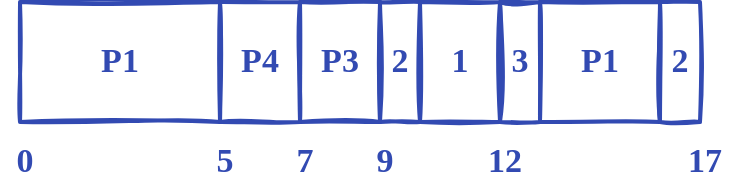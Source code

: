 <mxfile version="21.7.1" type="google">
  <diagram id="akEowiJKr_ScigKzrRVM" name="Page-1">
    <mxGraphModel grid="1" page="1" gridSize="10" guides="1" tooltips="1" connect="1" arrows="1" fold="1" pageScale="1" pageWidth="689" pageHeight="517" math="0" shadow="0">
      <root>
        <mxCell id="0" />
        <mxCell id="1" parent="0" />
        <mxCell id="3ubav-3QtQVOgUFK6tZU-1" value="P3" style="rounded=0;shadow=0;sketch=1;strokeWidth=2;fillColor=none;fontFamily=Ink Free;fontSize=17;spacing=20;fontStyle=1;strokeColor=#324AB2;fontColor=#324AB2;spacingBottom=5;" vertex="1" parent="1">
          <mxGeometry x="940" y="720" width="40" height="60" as="geometry" />
        </mxCell>
        <mxCell id="3ubav-3QtQVOgUFK6tZU-5" value="0" style="text;fillColor=none;align=center;verticalAlign=middle;rounded=0;shadow=0;sketch=1;fontFamily=Ink Free;fontSize=17;fontStyle=1;spacingRight=0;fontColor=#324AB2;spacingBottom=5;" vertex="1" parent="1">
          <mxGeometry x="790" y="790" width="25" height="20" as="geometry" />
        </mxCell>
        <mxCell id="scdj7e0GVl0dFcuVDUeb-1" value="P1" style="rounded=0;shadow=0;sketch=1;strokeWidth=2;fillColor=none;fontFamily=Ink Free;fontSize=17;spacing=20;fontStyle=1;strokeColor=#324AB2;fontColor=#324AB2;spacingBottom=5;" vertex="1" parent="1">
          <mxGeometry x="800" y="720" width="100" height="60" as="geometry" />
        </mxCell>
        <mxCell id="scdj7e0GVl0dFcuVDUeb-2" value="P1" style="rounded=0;shadow=0;sketch=1;strokeWidth=2;fillColor=none;fontFamily=Ink Free;fontSize=17;spacing=20;fontStyle=1;strokeColor=#324AB2;fontColor=#324AB2;spacingBottom=5;" vertex="1" parent="1">
          <mxGeometry x="1060" y="720" width="60" height="60" as="geometry" />
        </mxCell>
        <mxCell id="scdj7e0GVl0dFcuVDUeb-3" value="2" style="rounded=0;shadow=0;sketch=1;strokeWidth=2;fillColor=none;fontFamily=Ink Free;fontSize=17;spacing=20;fontStyle=1;strokeColor=#324AB2;fontColor=#324AB2;spacingBottom=5;" vertex="1" parent="1">
          <mxGeometry x="980" y="720" width="20" height="60" as="geometry" />
        </mxCell>
        <mxCell id="scdj7e0GVl0dFcuVDUeb-5" value="5" style="text;fillColor=none;align=center;verticalAlign=middle;rounded=0;shadow=0;sketch=1;fontFamily=Ink Free;fontSize=17;fontStyle=1;spacingRight=0;fontColor=#324AB2;spacingBottom=5;" vertex="1" parent="1">
          <mxGeometry x="890" y="790" width="25" height="20" as="geometry" />
        </mxCell>
        <mxCell id="scdj7e0GVl0dFcuVDUeb-6" value="9" style="text;fillColor=none;align=center;verticalAlign=middle;rounded=0;shadow=0;sketch=1;fontFamily=Ink Free;fontSize=17;fontStyle=1;spacingRight=0;fontColor=#324AB2;spacingBottom=5;" vertex="1" parent="1">
          <mxGeometry x="970" y="790" width="25" height="20" as="geometry" />
        </mxCell>
        <mxCell id="scdj7e0GVl0dFcuVDUeb-9" value="17" style="text;fillColor=none;align=center;verticalAlign=middle;rounded=0;shadow=0;sketch=1;fontFamily=Ink Free;fontSize=17;fontStyle=1;spacingRight=0;fontColor=#324AB2;spacingBottom=5;" vertex="1" parent="1">
          <mxGeometry x="1130" y="790" width="25" height="20" as="geometry" />
        </mxCell>
        <mxCell id="scdj7e0GVl0dFcuVDUeb-12" value="1" style="rounded=0;shadow=0;sketch=1;strokeWidth=2;fillColor=none;fontFamily=Ink Free;fontSize=17;spacing=20;fontStyle=1;strokeColor=#324AB2;fontColor=#324AB2;spacingBottom=5;" vertex="1" parent="1">
          <mxGeometry x="1000" y="720" width="40" height="60" as="geometry" />
        </mxCell>
        <mxCell id="scdj7e0GVl0dFcuVDUeb-13" value="P4" style="rounded=0;shadow=0;sketch=1;strokeWidth=2;fillColor=none;fontFamily=Ink Free;fontSize=17;spacing=20;fontStyle=1;strokeColor=#324AB2;fontColor=#324AB2;spacingBottom=5;" vertex="1" parent="1">
          <mxGeometry x="900" y="720" width="40" height="60" as="geometry" />
        </mxCell>
        <mxCell id="XkON5V10fzuiCAaG1mdx-1" value="7" style="text;fillColor=none;align=center;verticalAlign=middle;rounded=0;shadow=0;sketch=1;fontFamily=Ink Free;fontSize=17;fontStyle=1;spacingRight=0;fontColor=#324AB2;spacingBottom=5;" vertex="1" parent="1">
          <mxGeometry x="930" y="790" width="25" height="20" as="geometry" />
        </mxCell>
        <mxCell id="XkON5V10fzuiCAaG1mdx-2" value="12" style="text;fillColor=none;align=center;verticalAlign=middle;rounded=0;shadow=0;sketch=1;fontFamily=Ink Free;fontSize=17;fontStyle=1;spacingRight=0;fontColor=#324AB2;spacingBottom=5;" vertex="1" parent="1">
          <mxGeometry x="1030" y="790" width="25" height="20" as="geometry" />
        </mxCell>
        <mxCell id="fBMPn9ZAtEYbrXhz88A8-2" value="3" style="rounded=0;shadow=0;sketch=1;strokeWidth=2;fillColor=none;fontFamily=Ink Free;fontSize=17;spacing=20;fontStyle=1;strokeColor=#324AB2;fontColor=#324AB2;spacingBottom=5;" vertex="1" parent="1">
          <mxGeometry x="1040" y="720" width="20" height="60" as="geometry" />
        </mxCell>
        <mxCell id="fBMPn9ZAtEYbrXhz88A8-4" value="2" style="rounded=0;shadow=0;sketch=1;strokeWidth=2;fillColor=none;fontFamily=Ink Free;fontSize=17;spacing=20;fontStyle=1;strokeColor=#324AB2;fontColor=#324AB2;spacingBottom=5;" vertex="1" parent="1">
          <mxGeometry x="1120" y="720" width="20" height="60" as="geometry" />
        </mxCell>
      </root>
    </mxGraphModel>
  </diagram>
</mxfile>
